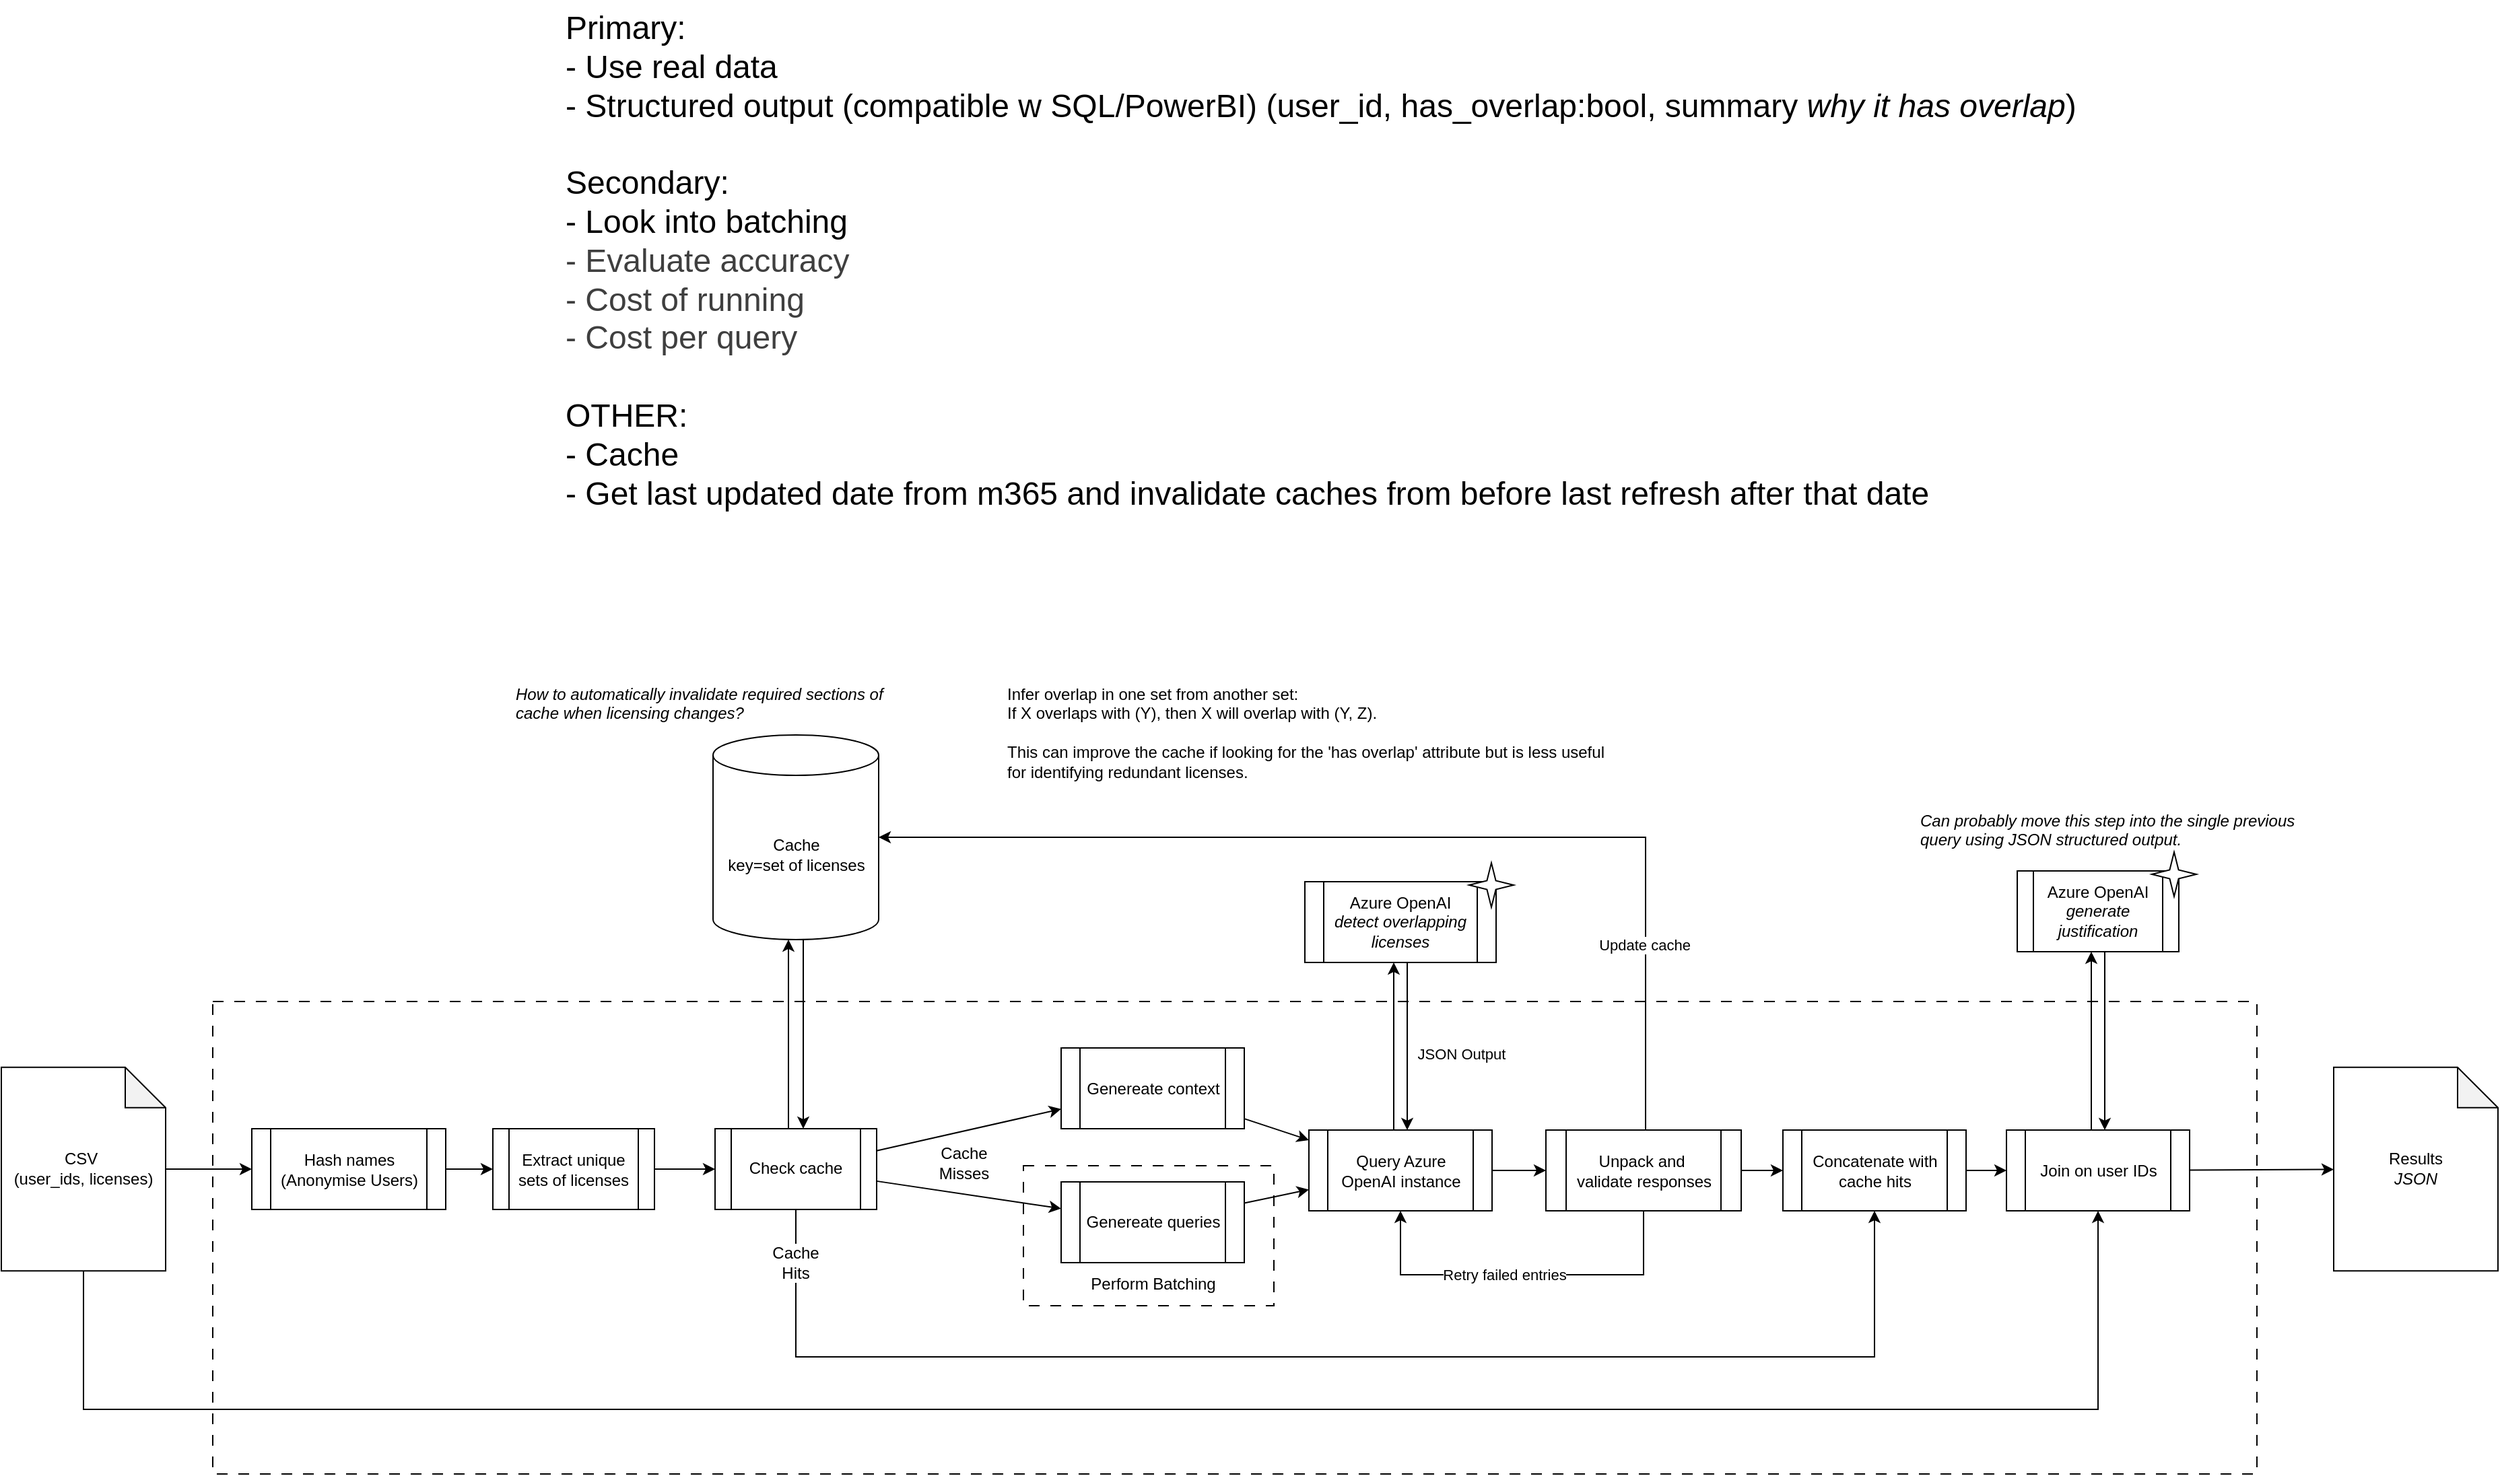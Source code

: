 <mxfile>
    <diagram name="Page-1" id="jkyWEsUThgF6aey1WfAn">
        <mxGraphModel dx="1962" dy="228" grid="0" gridSize="10" guides="1" tooltips="1" connect="1" arrows="1" fold="1" page="0" pageScale="1" pageWidth="827" pageHeight="1169" math="0" shadow="0">
            <root>
                <mxCell id="0"/>
                <mxCell id="1" parent="0"/>
                <mxCell id="77" value="" style="rounded=0;whiteSpace=wrap;html=1;dashed=1;dashPattern=8 8;" parent="1" vertex="1">
                    <mxGeometry x="49" y="1733" width="1518" height="351" as="geometry"/>
                </mxCell>
                <mxCell id="108" value="" style="rounded=0;whiteSpace=wrap;html=1;dashed=1;dashPattern=8 8;" parent="1" vertex="1">
                    <mxGeometry x="651" y="1855" width="186" height="104" as="geometry"/>
                </mxCell>
                <mxCell id="66" value="&lt;span style=&quot;font-size: 24px; font-style: normal;&quot;&gt;Primary:&lt;/span&gt;&lt;div&gt;&lt;span style=&quot;font-size: 24px; font-style: normal;&quot;&gt;- Use real data&lt;/span&gt;&lt;div&gt;&lt;span style=&quot;font-size: 24px; font-style: normal;&quot;&gt;- Structured output (compatible w SQL/PowerBI) (user_id, has_overlap:bool, summary &lt;/span&gt;&lt;span style=&quot;font-size: 24px;&quot;&gt;why it has overlap&lt;/span&gt;&lt;span style=&quot;font-size: 24px; font-style: normal;&quot;&gt;)&lt;/span&gt;&lt;/div&gt;&lt;div&gt;&lt;span style=&quot;font-size: 24px; font-style: normal;&quot;&gt;&lt;br&gt;&lt;/span&gt;&lt;/div&gt;&lt;div&gt;&lt;span style=&quot;font-size: 24px; font-style: normal;&quot;&gt;Secondary:&lt;/span&gt;&lt;/div&gt;&lt;div&gt;&lt;span style=&quot;font-size: 24px; font-style: normal;&quot;&gt;- Look into batching&lt;/span&gt;&lt;/div&gt;&lt;div&gt;&lt;span style=&quot;color: rgb(63, 63, 63); font-size: 24px; font-style: normal;&quot;&gt;- Evaluate accuracy&lt;/span&gt;&lt;/div&gt;&lt;/div&gt;&lt;div&gt;&lt;span style=&quot;color: rgb(63, 63, 63); font-size: 24px; font-style: normal;&quot;&gt;- Cost of running&lt;/span&gt;&lt;/div&gt;&lt;div&gt;&lt;span style=&quot;color: rgb(63, 63, 63); font-size: 24px; font-style: normal;&quot;&gt;- Cost per query&lt;/span&gt;&lt;/div&gt;&lt;div&gt;&lt;span style=&quot;color: rgb(63, 63, 63); font-size: 24px; font-style: normal;&quot;&gt;&lt;br&gt;&lt;/span&gt;&lt;/div&gt;&lt;div&gt;&lt;span style=&quot;font-size: 24px; font-style: normal;&quot;&gt;OTHER:&lt;/span&gt;&lt;/div&gt;&lt;div&gt;&lt;span style=&quot;font-size: 24px; font-style: normal;&quot;&gt;- Cache&lt;/span&gt;&lt;/div&gt;&lt;div&gt;&lt;span style=&quot;font-size: 24px; font-style: normal;&quot;&gt;- Get last updated date from m365 and invalidate caches from before last refresh after that date&lt;/span&gt;&lt;/div&gt;" style="text;html=1;align=left;verticalAlign=top;whiteSpace=wrap;rounded=0;fontStyle=2" parent="1" vertex="1">
                    <mxGeometry x="309" y="989" width="1275" height="451" as="geometry"/>
                </mxCell>
                <mxCell id="124" style="edgeStyle=orthogonalEdgeStyle;html=1;entryX=0.5;entryY=1;entryDx=0;entryDy=0;rounded=0;curved=0;" parent="1" source="67" target="111" edge="1">
                    <mxGeometry relative="1" as="geometry">
                        <Array as="points">
                            <mxPoint x="-47" y="2036"/>
                            <mxPoint x="1449" y="2036"/>
                        </Array>
                    </mxGeometry>
                </mxCell>
                <mxCell id="135" style="edgeStyle=none;html=1;" edge="1" parent="1" source="67" target="133">
                    <mxGeometry relative="1" as="geometry"/>
                </mxCell>
                <mxCell id="67" value="CSV&amp;nbsp;&lt;div&gt;(user_ids, licenses)&lt;/div&gt;" style="shape=note;whiteSpace=wrap;html=1;backgroundOutline=1;darkOpacity=0.05;" parent="1" vertex="1">
                    <mxGeometry x="-108" y="1781.86" width="122" height="151.25" as="geometry"/>
                </mxCell>
                <mxCell id="94" style="edgeStyle=none;html=1;" parent="1" source="68" target="93" edge="1">
                    <mxGeometry relative="1" as="geometry"/>
                </mxCell>
                <mxCell id="68" value="Extract unique sets of licenses" style="shape=process;whiteSpace=wrap;html=1;backgroundOutline=1;" parent="1" vertex="1">
                    <mxGeometry x="257" y="1827.5" width="120" height="60" as="geometry"/>
                </mxCell>
                <mxCell id="74" style="edgeStyle=none;html=1;entryX=0.5;entryY=0;entryDx=0;entryDy=0;" parent="1" edge="1">
                    <mxGeometry relative="1" as="geometry">
                        <mxPoint x="487.5" y="1686.99" as="sourcePoint"/>
                        <mxPoint x="487.5" y="1827.5" as="targetPoint"/>
                    </mxGeometry>
                </mxCell>
                <mxCell id="70" value="Cache&lt;br&gt;key=set of licenses" style="shape=cylinder3;whiteSpace=wrap;html=1;boundedLbl=1;backgroundOutline=1;size=15;" parent="1" vertex="1">
                    <mxGeometry x="420.5" y="1535" width="123" height="151.99" as="geometry"/>
                </mxCell>
                <mxCell id="73" style="edgeStyle=none;html=1;entryX=0.5;entryY=1;entryDx=0;entryDy=0;entryPerimeter=0;" parent="1" edge="1">
                    <mxGeometry relative="1" as="geometry">
                        <mxPoint x="476.5" y="1827.5" as="sourcePoint"/>
                        <mxPoint x="476.5" y="1686.99" as="targetPoint"/>
                    </mxGeometry>
                </mxCell>
                <mxCell id="80" style="edgeStyle=none;html=1;" parent="1" source="76" target="79" edge="1">
                    <mxGeometry relative="1" as="geometry"/>
                </mxCell>
                <mxCell id="76" value="Genereate context" style="shape=process;whiteSpace=wrap;html=1;backgroundOutline=1;" parent="1" vertex="1">
                    <mxGeometry x="679" y="1767.5" width="136" height="60" as="geometry"/>
                </mxCell>
                <mxCell id="92" style="edgeStyle=none;html=1;" parent="1" source="79" target="91" edge="1">
                    <mxGeometry relative="1" as="geometry"/>
                </mxCell>
                <mxCell id="117" style="edgeStyle=none;html=1;entryX=0.5;entryY=1;entryDx=0;entryDy=0;" parent="1" edge="1">
                    <mxGeometry relative="1" as="geometry">
                        <mxPoint x="926.0" y="1828.5" as="sourcePoint"/>
                        <mxPoint x="926.0" y="1704" as="targetPoint"/>
                    </mxGeometry>
                </mxCell>
                <mxCell id="79" value="Query Azure OpenAI instance" style="shape=process;whiteSpace=wrap;html=1;backgroundOutline=1;" parent="1" vertex="1">
                    <mxGeometry x="863" y="1828.5" width="136" height="60" as="geometry"/>
                </mxCell>
                <mxCell id="118" style="edgeStyle=none;html=1;" parent="1" edge="1">
                    <mxGeometry relative="1" as="geometry">
                        <mxPoint x="936.0" y="1704" as="sourcePoint"/>
                        <mxPoint x="936.0" y="1828.5" as="targetPoint"/>
                    </mxGeometry>
                </mxCell>
                <mxCell id="84" style="edgeStyle=none;html=1;" parent="1" source="82" target="79" edge="1">
                    <mxGeometry relative="1" as="geometry"/>
                </mxCell>
                <mxCell id="82" value="Genereate queries" style="shape=process;whiteSpace=wrap;html=1;backgroundOutline=1;" parent="1" vertex="1">
                    <mxGeometry x="679" y="1867" width="136" height="60" as="geometry"/>
                </mxCell>
                <mxCell id="101" style="edgeStyle=none;html=1;" parent="1" source="91" target="100" edge="1">
                    <mxGeometry relative="1" as="geometry"/>
                </mxCell>
                <mxCell id="144" style="edgeStyle=orthogonalEdgeStyle;html=1;rounded=0;" edge="1" parent="1" source="91" target="79">
                    <mxGeometry relative="1" as="geometry">
                        <Array as="points">
                            <mxPoint x="1112" y="1936"/>
                            <mxPoint x="931" y="1936"/>
                        </Array>
                    </mxGeometry>
                </mxCell>
                <mxCell id="145" value="Retry failed entries" style="edgeLabel;html=1;align=center;verticalAlign=middle;resizable=0;points=[];" vertex="1" connectable="0" parent="144">
                    <mxGeometry x="0.088" relative="1" as="geometry">
                        <mxPoint x="-1" as="offset"/>
                    </mxGeometry>
                </mxCell>
                <mxCell id="91" value="Unpack and&amp;nbsp;&lt;div&gt;validate responses&lt;/div&gt;" style="shape=process;whiteSpace=wrap;html=1;backgroundOutline=1;" parent="1" vertex="1">
                    <mxGeometry x="1039" y="1828.5" width="145" height="60" as="geometry"/>
                </mxCell>
                <mxCell id="95" style="edgeStyle=none;html=1;" parent="1" source="93" target="76" edge="1">
                    <mxGeometry relative="1" as="geometry"/>
                </mxCell>
                <mxCell id="96" style="edgeStyle=none;html=1;" parent="1" source="93" target="82" edge="1">
                    <mxGeometry relative="1" as="geometry"/>
                </mxCell>
                <mxCell id="105" style="edgeStyle=orthogonalEdgeStyle;html=1;entryX=0.5;entryY=1;entryDx=0;entryDy=0;rounded=0;curved=0;" parent="1" source="93" target="100" edge="1">
                    <mxGeometry relative="1" as="geometry">
                        <Array as="points">
                            <mxPoint x="482" y="1997"/>
                            <mxPoint x="1283" y="1997"/>
                        </Array>
                    </mxGeometry>
                </mxCell>
                <mxCell id="93" value="Check cache" style="shape=process;whiteSpace=wrap;html=1;backgroundOutline=1;" parent="1" vertex="1">
                    <mxGeometry x="422" y="1827.49" width="120" height="60" as="geometry"/>
                </mxCell>
                <mxCell id="98" value="Cache&lt;br&gt;Misses" style="text;html=1;align=center;verticalAlign=middle;whiteSpace=wrap;rounded=0;" parent="1" vertex="1">
                    <mxGeometry x="577" y="1838" width="60" height="30" as="geometry"/>
                </mxCell>
                <mxCell id="112" style="edgeStyle=none;html=1;" parent="1" source="100" target="111" edge="1">
                    <mxGeometry relative="1" as="geometry"/>
                </mxCell>
                <mxCell id="100" value="Concatenate with cache hits" style="shape=process;whiteSpace=wrap;html=1;backgroundOutline=1;" parent="1" vertex="1">
                    <mxGeometry x="1215" y="1828.5" width="136" height="60" as="geometry"/>
                </mxCell>
                <mxCell id="97" value="Cache Hits" style="text;html=1;align=center;verticalAlign=middle;whiteSpace=wrap;rounded=0;labelBackgroundColor=default;" parent="1" vertex="1">
                    <mxGeometry x="452" y="1912.25" width="60" height="30" as="geometry"/>
                </mxCell>
                <mxCell id="110" value="Perform Batching" style="text;html=1;align=center;verticalAlign=middle;resizable=0;points=[];autosize=1;strokeColor=none;fillColor=none;" parent="1" vertex="1">
                    <mxGeometry x="691.5" y="1930" width="111" height="26" as="geometry"/>
                </mxCell>
                <mxCell id="129" style="edgeStyle=none;html=1;" parent="1" edge="1">
                    <mxGeometry relative="1" as="geometry">
                        <mxPoint x="1444.0" y="1828.5" as="sourcePoint"/>
                        <mxPoint x="1444" y="1696" as="targetPoint"/>
                    </mxGeometry>
                </mxCell>
                <mxCell id="131" style="edgeStyle=none;html=1;" parent="1" source="111" target="113" edge="1">
                    <mxGeometry relative="1" as="geometry"/>
                </mxCell>
                <mxCell id="111" value="Join on user IDs" style="shape=process;whiteSpace=wrap;html=1;backgroundOutline=1;" parent="1" vertex="1">
                    <mxGeometry x="1381" y="1828.5" width="136" height="60" as="geometry"/>
                </mxCell>
                <mxCell id="113" value="Results&lt;div&gt;&lt;i&gt;JSON&lt;/i&gt;&lt;/div&gt;" style="shape=note;whiteSpace=wrap;html=1;backgroundOutline=1;darkOpacity=0.05;" parent="1" vertex="1">
                    <mxGeometry x="1624" y="1781.86" width="122" height="151.25" as="geometry"/>
                </mxCell>
                <mxCell id="120" style="edgeStyle=orthogonalEdgeStyle;html=1;entryX=1;entryY=0.5;entryDx=0;entryDy=0;entryPerimeter=0;rounded=0;" parent="1" source="91" target="70" edge="1">
                    <mxGeometry relative="1" as="geometry">
                        <Array as="points">
                            <mxPoint x="1113" y="1611"/>
                        </Array>
                    </mxGeometry>
                </mxCell>
                <mxCell id="121" value="Update cache" style="edgeLabel;html=1;align=center;verticalAlign=middle;resizable=0;points=[];" parent="120" vertex="1" connectable="0">
                    <mxGeometry x="-0.651" y="1" relative="1" as="geometry">
                        <mxPoint as="offset"/>
                    </mxGeometry>
                </mxCell>
                <mxCell id="127" value="" style="group" parent="1" vertex="1" connectable="0">
                    <mxGeometry x="1389" y="1622" width="133" height="74" as="geometry"/>
                </mxCell>
                <mxCell id="125" value="Azure OpenAI&lt;div&gt;&lt;i&gt;generate justification&lt;/i&gt;&lt;/div&gt;" style="shape=process;whiteSpace=wrap;html=1;backgroundOutline=1;" parent="127" vertex="1">
                    <mxGeometry y="14" width="120" height="60" as="geometry"/>
                </mxCell>
                <mxCell id="126" value="" style="verticalLabelPosition=bottom;verticalAlign=top;html=1;shape=mxgraph.basic.4_point_star_2;dx=0.8;" parent="127" vertex="1">
                    <mxGeometry x="100" width="33" height="33" as="geometry"/>
                </mxCell>
                <mxCell id="128" value="" style="group" parent="1" vertex="1" connectable="0">
                    <mxGeometry x="882" y="1630" width="133" height="74" as="geometry"/>
                </mxCell>
                <mxCell id="81" value="Azure OpenAI&lt;div&gt;&lt;i&gt;detect overlapping licenses&lt;/i&gt;&lt;/div&gt;" style="shape=process;whiteSpace=wrap;html=1;backgroundOutline=1;" parent="128" vertex="1">
                    <mxGeometry x="-22" y="14" width="142" height="60" as="geometry"/>
                </mxCell>
                <mxCell id="90" value="" style="verticalLabelPosition=bottom;verticalAlign=top;html=1;shape=mxgraph.basic.4_point_star_2;dx=0.8;" parent="128" vertex="1">
                    <mxGeometry x="100" width="33" height="33" as="geometry"/>
                </mxCell>
                <mxCell id="130" style="edgeStyle=none;html=1;" parent="1" edge="1">
                    <mxGeometry relative="1" as="geometry">
                        <mxPoint x="1454" y="1696" as="sourcePoint"/>
                        <mxPoint x="1454.0" y="1828.5" as="targetPoint"/>
                    </mxGeometry>
                </mxCell>
                <mxCell id="132" value="&lt;span style=&quot;font-style: normal;&quot;&gt;&lt;font&gt;Infer overlap in one set from another set:&lt;/font&gt;&lt;/span&gt;&lt;div&gt;&lt;span style=&quot;font-style: normal;&quot;&gt;If X overlaps with (Y), then X will overlap with (Y, Z).&lt;/span&gt;&lt;/div&gt;&lt;div&gt;&lt;span style=&quot;font-style: normal;&quot;&gt;&lt;br&gt;&lt;/span&gt;&lt;/div&gt;&lt;div&gt;&lt;span style=&quot;font-style: normal;&quot;&gt;This can improve the cache if looking for the &#39;has overlap&#39; attribute but is less useful for identifying redundant licenses.&lt;/span&gt;&lt;/div&gt;" style="text;html=1;align=left;verticalAlign=top;whiteSpace=wrap;rounded=0;fontStyle=2" parent="1" vertex="1">
                    <mxGeometry x="637" y="1491" width="459" height="85" as="geometry"/>
                </mxCell>
                <mxCell id="134" style="edgeStyle=none;html=1;" edge="1" parent="1" source="133" target="68">
                    <mxGeometry relative="1" as="geometry"/>
                </mxCell>
                <mxCell id="133" value="Hash names (Anonymise Users)" style="shape=process;whiteSpace=wrap;html=1;backgroundOutline=1;" vertex="1" parent="1">
                    <mxGeometry x="78" y="1827.5" width="144" height="60" as="geometry"/>
                </mxCell>
                <mxCell id="136" value="&lt;span style=&quot;&quot;&gt;&lt;font&gt;&lt;i&gt;How to automatically invalidate required sections of cache when licensing changes?&lt;/i&gt;&lt;/font&gt;&lt;/span&gt;" style="text;html=1;align=left;verticalAlign=top;whiteSpace=wrap;rounded=0;fontStyle=0" vertex="1" parent="1">
                    <mxGeometry x="272" y="1491" width="302" height="74" as="geometry"/>
                </mxCell>
                <mxCell id="137" value="&lt;span style=&quot;&quot;&gt;&lt;font&gt;&lt;i&gt;Can probably move this step into the single previous query using JSON structured output.&lt;/i&gt;&lt;/font&gt;&lt;/span&gt;" style="text;html=1;align=left;verticalAlign=top;whiteSpace=wrap;rounded=0;fontStyle=0" vertex="1" parent="1">
                    <mxGeometry x="1315" y="1585" width="302" height="74" as="geometry"/>
                </mxCell>
                <mxCell id="142" value="&lt;span style=&quot;color: rgb(0, 0, 0); font-size: 11px;&quot;&gt;JSON Output&lt;/span&gt;" style="text;html=1;align=center;verticalAlign=middle;resizable=0;points=[];autosize=1;strokeColor=none;fillColor=none;" vertex="1" parent="1">
                    <mxGeometry x="934" y="1758.86" width="83" height="26" as="geometry"/>
                </mxCell>
            </root>
        </mxGraphModel>
    </diagram>
</mxfile>